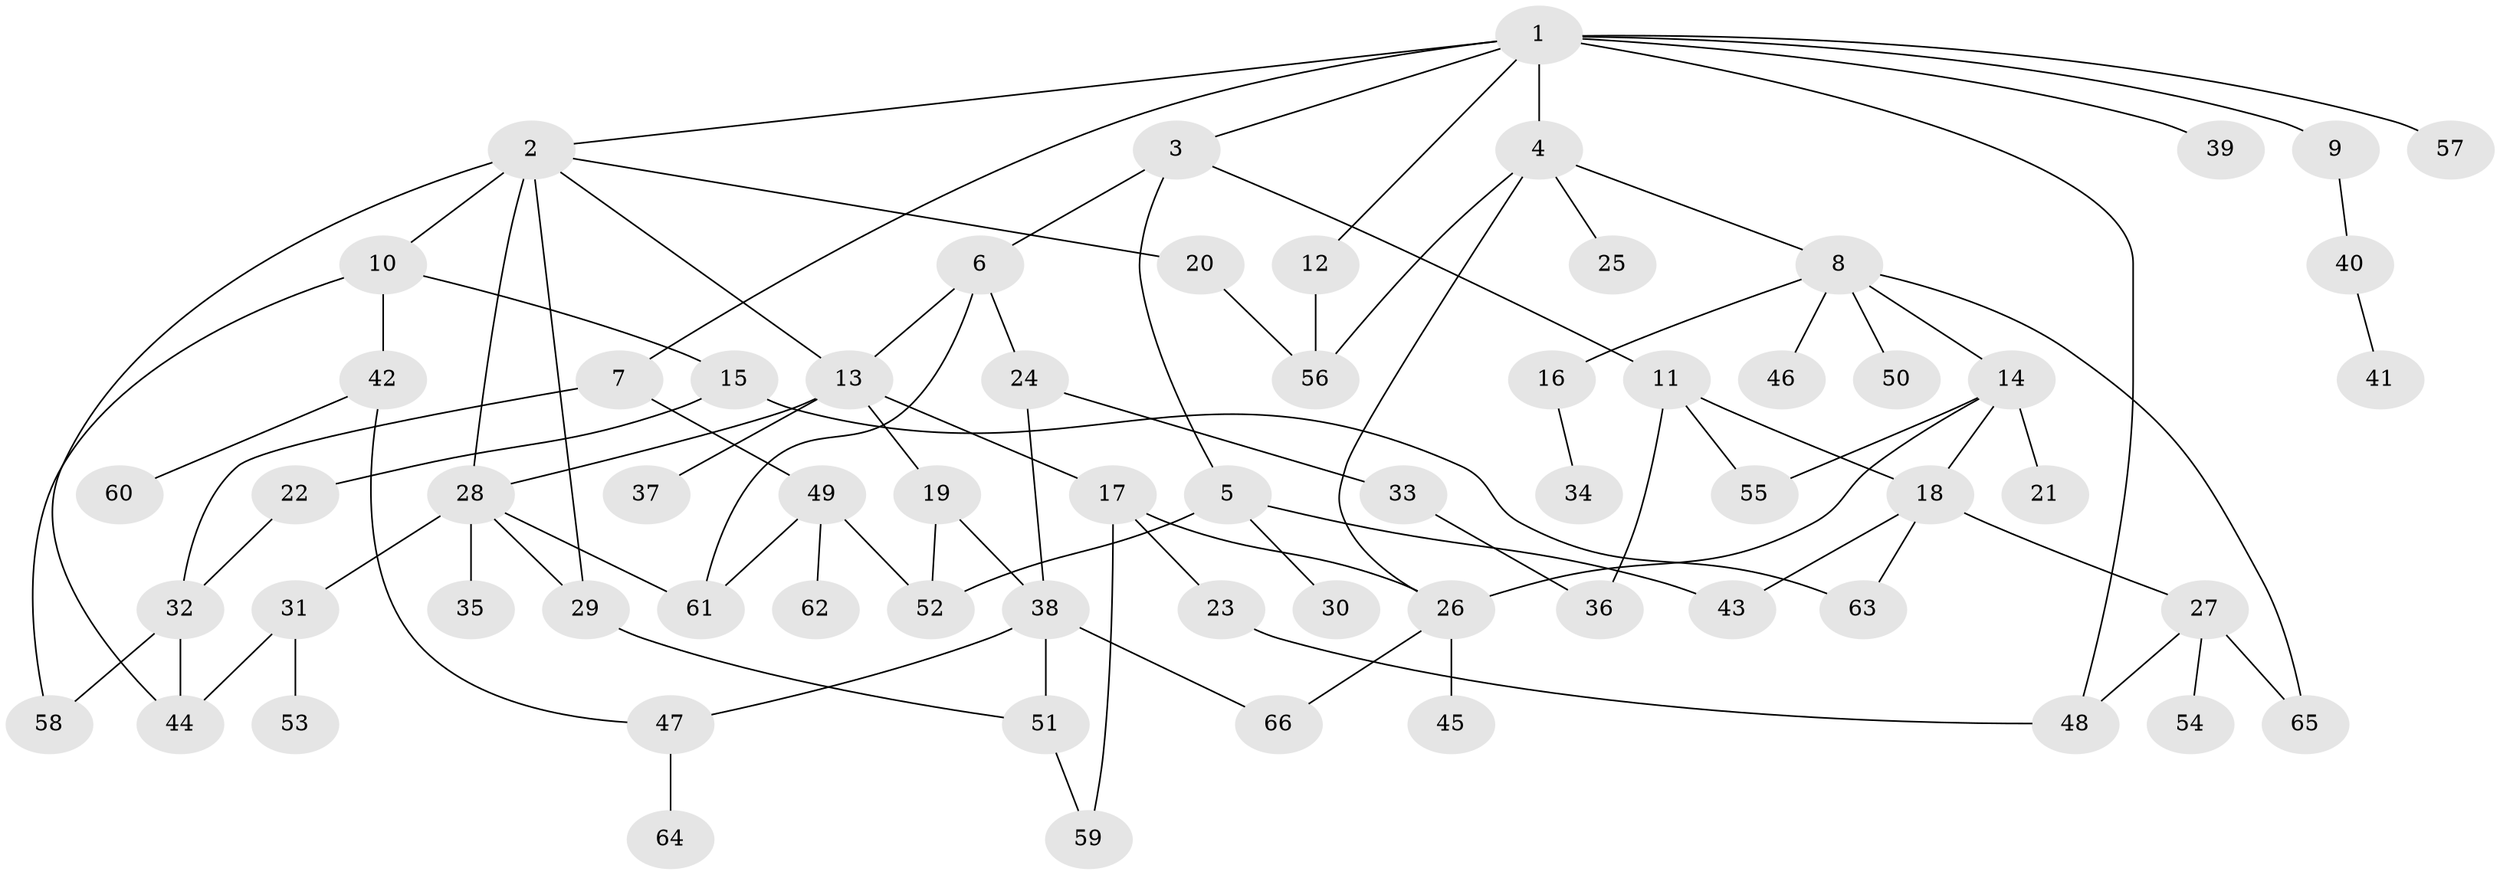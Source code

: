 // Generated by graph-tools (version 1.1) at 2025/42/03/09/25 04:42:04]
// undirected, 66 vertices, 93 edges
graph export_dot {
graph [start="1"]
  node [color=gray90,style=filled];
  1;
  2;
  3;
  4;
  5;
  6;
  7;
  8;
  9;
  10;
  11;
  12;
  13;
  14;
  15;
  16;
  17;
  18;
  19;
  20;
  21;
  22;
  23;
  24;
  25;
  26;
  27;
  28;
  29;
  30;
  31;
  32;
  33;
  34;
  35;
  36;
  37;
  38;
  39;
  40;
  41;
  42;
  43;
  44;
  45;
  46;
  47;
  48;
  49;
  50;
  51;
  52;
  53;
  54;
  55;
  56;
  57;
  58;
  59;
  60;
  61;
  62;
  63;
  64;
  65;
  66;
  1 -- 2;
  1 -- 3;
  1 -- 4;
  1 -- 7;
  1 -- 9;
  1 -- 12;
  1 -- 39;
  1 -- 48;
  1 -- 57;
  2 -- 10;
  2 -- 13;
  2 -- 20;
  2 -- 44;
  2 -- 29;
  2 -- 28;
  3 -- 5;
  3 -- 6;
  3 -- 11;
  4 -- 8;
  4 -- 25;
  4 -- 26;
  4 -- 56;
  5 -- 30;
  5 -- 52;
  5 -- 43;
  6 -- 24;
  6 -- 13;
  6 -- 61;
  7 -- 49;
  7 -- 32;
  8 -- 14;
  8 -- 16;
  8 -- 46;
  8 -- 50;
  8 -- 65;
  9 -- 40;
  10 -- 15;
  10 -- 42;
  10 -- 58;
  11 -- 55;
  11 -- 18;
  11 -- 36;
  12 -- 56;
  13 -- 17;
  13 -- 19;
  13 -- 28;
  13 -- 37;
  14 -- 18;
  14 -- 21;
  14 -- 55;
  14 -- 26;
  15 -- 22;
  15 -- 63;
  16 -- 34;
  17 -- 23;
  17 -- 59;
  17 -- 26;
  18 -- 27;
  18 -- 43;
  18 -- 63;
  19 -- 38;
  19 -- 52;
  20 -- 56;
  22 -- 32;
  23 -- 48;
  24 -- 33;
  24 -- 38;
  26 -- 45;
  26 -- 66;
  27 -- 54;
  27 -- 65;
  27 -- 48;
  28 -- 29;
  28 -- 31;
  28 -- 35;
  28 -- 61;
  29 -- 51;
  31 -- 53;
  31 -- 44;
  32 -- 44;
  32 -- 58;
  33 -- 36;
  38 -- 66;
  38 -- 51;
  38 -- 47;
  40 -- 41;
  42 -- 47;
  42 -- 60;
  47 -- 64;
  49 -- 62;
  49 -- 61;
  49 -- 52;
  51 -- 59;
}

